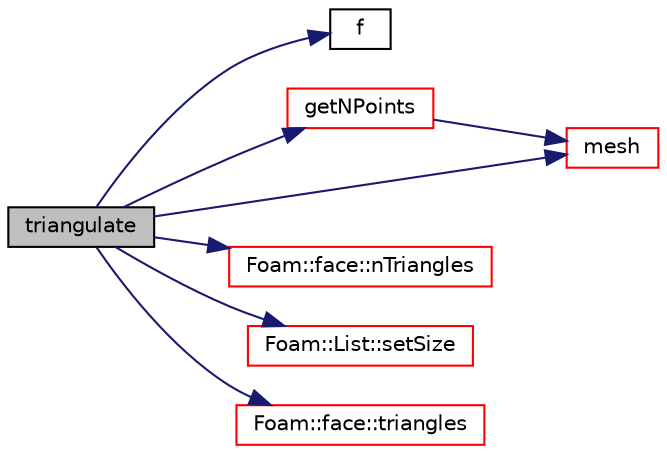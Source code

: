 digraph "triangulate"
{
  bgcolor="transparent";
  edge [fontname="Helvetica",fontsize="10",labelfontname="Helvetica",labelfontsize="10"];
  node [fontname="Helvetica",fontsize="10",shape=record];
  rankdir="LR";
  Node1 [label="triangulate",height=0.2,width=0.4,color="black", fillcolor="grey75", style="filled", fontcolor="black"];
  Node1 -> Node2 [color="midnightblue",fontsize="10",style="solid",fontname="Helvetica"];
  Node2 [label="f",height=0.2,width=0.4,color="black",URL="$a04020.html#a888be93833ac7a23170555c69c690288"];
  Node1 -> Node3 [color="midnightblue",fontsize="10",style="solid",fontname="Helvetica"];
  Node3 [label="getNPoints",height=0.2,width=0.4,color="red",URL="$a00150.html#a47dd9a9677c6038a7ad373ffb4925633",tooltip="Number of points used in face subset. "];
  Node3 -> Node4 [color="midnightblue",fontsize="10",style="solid",fontname="Helvetica"];
  Node4 [label="mesh",height=0.2,width=0.4,color="red",URL="$a00150.html#a755c3307c0a74eb80926b68bb037674c"];
  Node1 -> Node4 [color="midnightblue",fontsize="10",style="solid",fontname="Helvetica"];
  Node1 -> Node5 [color="midnightblue",fontsize="10",style="solid",fontname="Helvetica"];
  Node5 [label="Foam::face::nTriangles",height=0.2,width=0.4,color="red",URL="$a00726.html#adf12beb51bcfe12477e066681cf0ac80",tooltip="Number of triangles after splitting. "];
  Node1 -> Node6 [color="midnightblue",fontsize="10",style="solid",fontname="Helvetica"];
  Node6 [label="Foam::List::setSize",height=0.2,width=0.4,color="red",URL="$a01387.html#aedb985ffeaf1bdbfeccc2a8730405703",tooltip="Reset size of List. "];
  Node1 -> Node7 [color="midnightblue",fontsize="10",style="solid",fontname="Helvetica"];
  Node7 [label="Foam::face::triangles",height=0.2,width=0.4,color="red",URL="$a00726.html#acf1f421759f62e0e96e9bf3287fa67a8",tooltip="Split into triangles using existing points. "];
}
